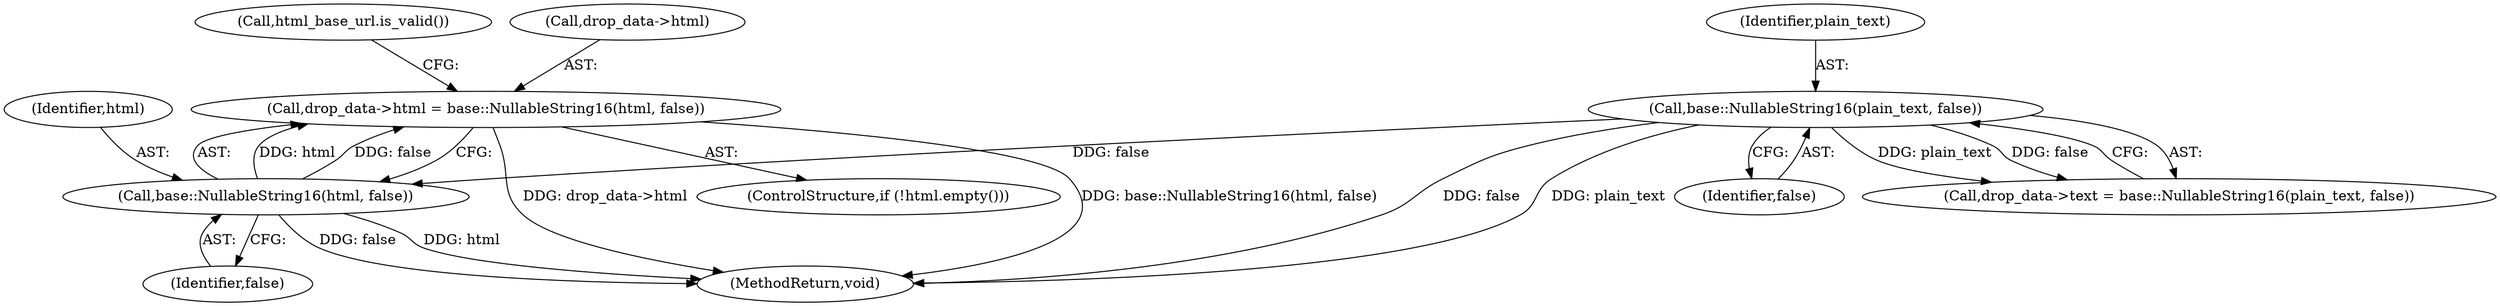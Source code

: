 digraph "0_Chrome_1161a49d663dd395bd639549c2dfe7324f847938_5@pointer" {
"1000149" [label="(Call,drop_data->html = base::NullableString16(html, false))"];
"1000153" [label="(Call,base::NullableString16(html, false))"];
"1000115" [label="(Call,base::NullableString16(plain_text, false))"];
"1000149" [label="(Call,drop_data->html = base::NullableString16(html, false))"];
"1000154" [label="(Identifier,html)"];
"1000150" [label="(Call,drop_data->html)"];
"1000157" [label="(Call,html_base_url.is_valid())"];
"1000111" [label="(Call,drop_data->text = base::NullableString16(plain_text, false))"];
"1000117" [label="(Identifier,false)"];
"1000116" [label="(Identifier,plain_text)"];
"1000155" [label="(Identifier,false)"];
"1000203" [label="(MethodReturn,void)"];
"1000115" [label="(Call,base::NullableString16(plain_text, false))"];
"1000146" [label="(ControlStructure,if (!html.empty()))"];
"1000153" [label="(Call,base::NullableString16(html, false))"];
"1000149" -> "1000146"  [label="AST: "];
"1000149" -> "1000153"  [label="CFG: "];
"1000150" -> "1000149"  [label="AST: "];
"1000153" -> "1000149"  [label="AST: "];
"1000157" -> "1000149"  [label="CFG: "];
"1000149" -> "1000203"  [label="DDG: base::NullableString16(html, false)"];
"1000149" -> "1000203"  [label="DDG: drop_data->html"];
"1000153" -> "1000149"  [label="DDG: html"];
"1000153" -> "1000149"  [label="DDG: false"];
"1000153" -> "1000155"  [label="CFG: "];
"1000154" -> "1000153"  [label="AST: "];
"1000155" -> "1000153"  [label="AST: "];
"1000153" -> "1000203"  [label="DDG: html"];
"1000153" -> "1000203"  [label="DDG: false"];
"1000115" -> "1000153"  [label="DDG: false"];
"1000115" -> "1000111"  [label="AST: "];
"1000115" -> "1000117"  [label="CFG: "];
"1000116" -> "1000115"  [label="AST: "];
"1000117" -> "1000115"  [label="AST: "];
"1000111" -> "1000115"  [label="CFG: "];
"1000115" -> "1000203"  [label="DDG: false"];
"1000115" -> "1000203"  [label="DDG: plain_text"];
"1000115" -> "1000111"  [label="DDG: plain_text"];
"1000115" -> "1000111"  [label="DDG: false"];
}
